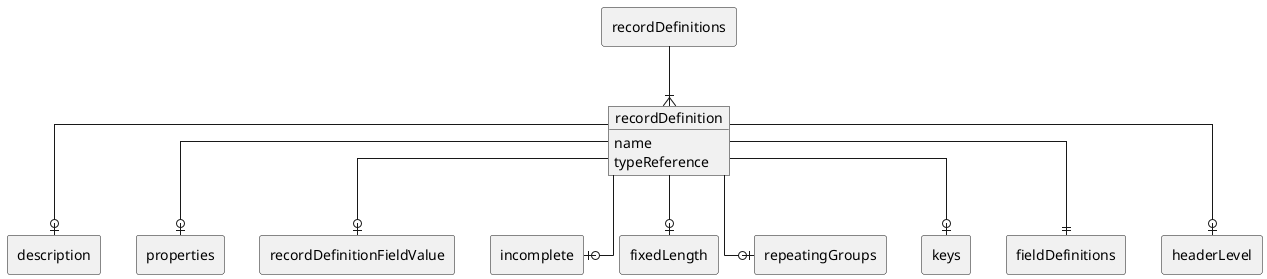 @startuml
allowmixing
skinparam linetype ortho

rectangle "recordDefinitions" as p1
rectangle "description" as c1
rectangle "properties" as c2
rectangle "recordDefinitionFieldValue" as c3
rectangle "incomplete" as c4
rectangle "fixedLength" as c5
rectangle "repeatingGroups" as c6
rectangle "keys" as c7
rectangle "fieldDefinitions" as c8
rectangle "headerLevel" as c9
object "recordDefinition" as e
e : name
e : typeReference
p1 --|{ e
e --o| c1
e --o| c2
e --o| c3
e --o| c4
e --o| c5
e --o| c6
e --o| c7
e --|| c8
e --o| c9
@enduml
